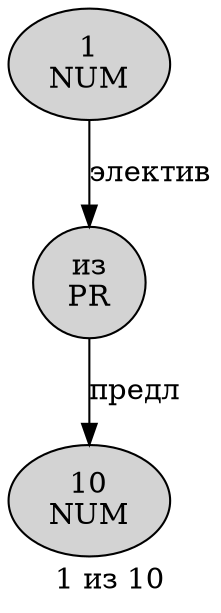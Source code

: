 digraph SENTENCE_5036 {
	graph [label="1 из 10
"]
	node [style=filled]
		0 [label="1
NUM" color="" fillcolor=lightgray penwidth=1 shape=ellipse]
		1 [label="из
PR" color="" fillcolor=lightgray penwidth=1 shape=ellipse]
		2 [label="10
NUM" color="" fillcolor=lightgray penwidth=1 shape=ellipse]
			1 -> 2 [label="предл"]
			0 -> 1 [label="электив"]
}